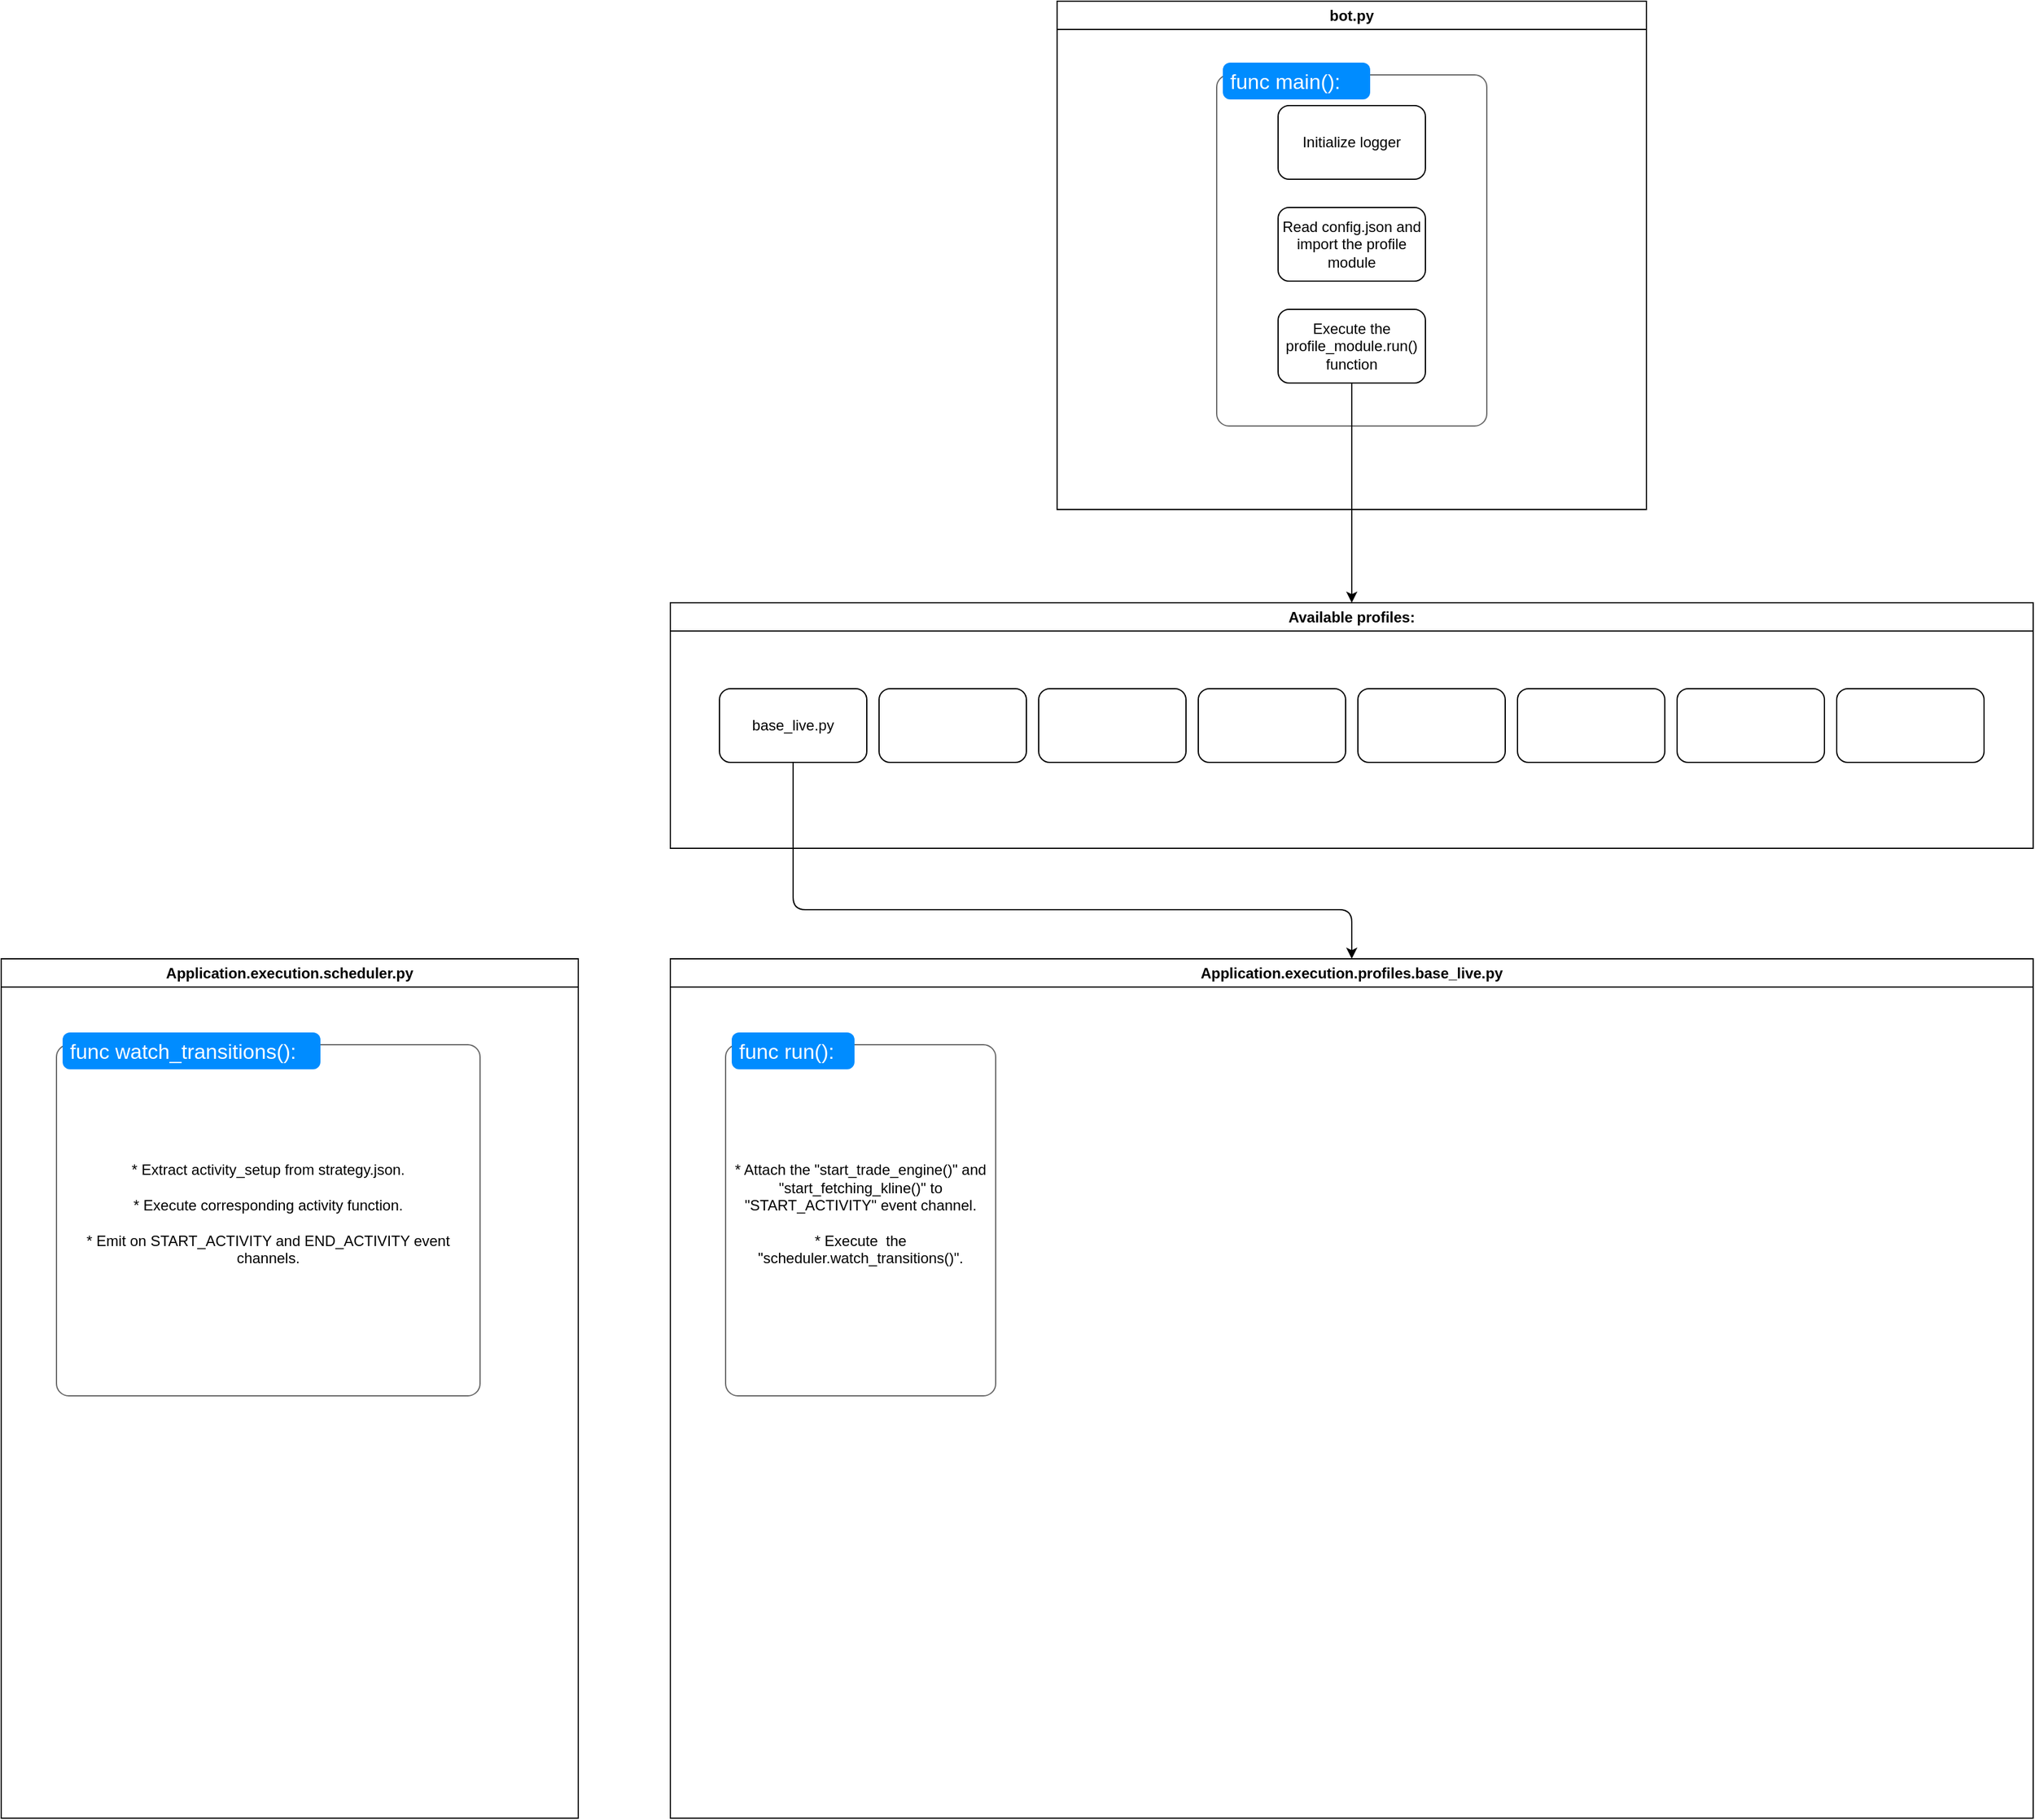 <mxfile>
    <diagram id="bUYJuNmFrbV8m6pwbn9G" name="Page-1">
        <mxGraphModel dx="2460" dy="1144" grid="1" gridSize="10" guides="1" tooltips="1" connect="1" arrows="1" fold="1" page="0" pageScale="1" pageWidth="1169" pageHeight="827" math="0" shadow="0">
            <root>
                <mxCell id="0"/>
                <mxCell id="1" parent="0"/>
                <mxCell id="5" value="bot.py" style="swimlane;whiteSpace=wrap;html=1;" parent="1" vertex="1">
                    <mxGeometry x="70" width="480" height="414" as="geometry"/>
                </mxCell>
                <mxCell id="27" value="" style="shape=mxgraph.mockup.containers.marginRect;rectMarginTop=10;strokeColor=#666666;strokeWidth=1;dashed=0;rounded=1;arcSize=5;recursiveResize=0;" parent="5" vertex="1">
                    <mxGeometry x="130" y="50" width="220" height="296" as="geometry"/>
                </mxCell>
                <mxCell id="28" value="func main():" style="shape=rect;strokeColor=none;fillColor=#008cff;strokeWidth=1;dashed=0;rounded=1;arcSize=20;fontColor=#ffffff;fontSize=17;spacing=2;spacingTop=-2;align=left;autosize=1;spacingLeft=4;resizeWidth=0;resizeHeight=0;perimeter=none;" parent="27" vertex="1">
                    <mxGeometry x="5" width="120" height="30" as="geometry"/>
                </mxCell>
                <mxCell id="29" value="Initialize logger" style="rounded=1;whiteSpace=wrap;html=1;" parent="27" vertex="1">
                    <mxGeometry x="50" y="35" width="120" height="60" as="geometry"/>
                </mxCell>
                <mxCell id="30" value="Read config.json and import the profile module" style="rounded=1;whiteSpace=wrap;html=1;" parent="27" vertex="1">
                    <mxGeometry x="50" y="118" width="120" height="60" as="geometry"/>
                </mxCell>
                <mxCell id="31" value="Execute the profile_module.run() function" style="rounded=1;whiteSpace=wrap;html=1;" parent="27" vertex="1">
                    <mxGeometry x="50" y="201" width="120" height="60" as="geometry"/>
                </mxCell>
                <mxCell id="6" value="Available profiles:" style="swimlane;whiteSpace=wrap;html=1;" parent="1" vertex="1">
                    <mxGeometry x="-245" y="490" width="1110" height="200" as="geometry"/>
                </mxCell>
                <mxCell id="7" value="base_live.py" style="rounded=1;whiteSpace=wrap;html=1;" parent="6" vertex="1">
                    <mxGeometry x="40" y="70" width="120" height="60" as="geometry"/>
                </mxCell>
                <mxCell id="8" value="" style="rounded=1;whiteSpace=wrap;html=1;" parent="6" vertex="1">
                    <mxGeometry x="170" y="70" width="120" height="60" as="geometry"/>
                </mxCell>
                <mxCell id="9" value="" style="rounded=1;whiteSpace=wrap;html=1;" parent="6" vertex="1">
                    <mxGeometry x="300" y="70" width="120" height="60" as="geometry"/>
                </mxCell>
                <mxCell id="10" value="" style="rounded=1;whiteSpace=wrap;html=1;" parent="6" vertex="1">
                    <mxGeometry x="430" y="70" width="120" height="60" as="geometry"/>
                </mxCell>
                <mxCell id="11" value="" style="rounded=1;whiteSpace=wrap;html=1;" parent="6" vertex="1">
                    <mxGeometry x="560" y="70" width="120" height="60" as="geometry"/>
                </mxCell>
                <mxCell id="12" value="" style="rounded=1;whiteSpace=wrap;html=1;" parent="6" vertex="1">
                    <mxGeometry x="690" y="70" width="120" height="60" as="geometry"/>
                </mxCell>
                <mxCell id="13" value="" style="rounded=1;whiteSpace=wrap;html=1;" parent="6" vertex="1">
                    <mxGeometry x="820" y="70" width="120" height="60" as="geometry"/>
                </mxCell>
                <mxCell id="14" value="" style="rounded=1;whiteSpace=wrap;html=1;" parent="6" vertex="1">
                    <mxGeometry x="950" y="70" width="120" height="60" as="geometry"/>
                </mxCell>
                <mxCell id="15" style="edgeStyle=orthogonalEdgeStyle;html=1;exitX=0.5;exitY=1;exitDx=0;exitDy=0;entryX=0.5;entryY=0;entryDx=0;entryDy=0;" parent="1" source="31" target="6" edge="1">
                    <mxGeometry relative="1" as="geometry">
                        <mxPoint x="310" y="364" as="sourcePoint"/>
                        <Array as="points">
                            <mxPoint x="310" y="390"/>
                            <mxPoint x="310" y="390"/>
                        </Array>
                    </mxGeometry>
                </mxCell>
                <mxCell id="16" value="Application.execution.profiles.base_live.py" style="swimlane;whiteSpace=wrap;html=1;" parent="1" vertex="1">
                    <mxGeometry x="-245" y="780" width="1110" height="700" as="geometry"/>
                </mxCell>
                <mxCell id="32" value="* Attach the &quot;start_trade_engine()&quot; and &quot;start_fetching_kline()&quot; to &quot;START_ACTIVITY&quot; event channel.&#10;&#10;* Execute  the &quot;scheduler.watch_transitions()&quot;." style="shape=mxgraph.mockup.containers.marginRect;rectMarginTop=10;strokeColor=#666666;strokeWidth=1;dashed=0;rounded=1;arcSize=5;recursiveResize=0;labelPosition=center;verticalLabelPosition=middle;align=center;verticalAlign=middle;whiteSpace=wrap;" vertex="1" parent="16">
                    <mxGeometry x="45" y="60" width="220" height="296" as="geometry"/>
                </mxCell>
                <mxCell id="33" value="func run():" style="shape=rect;strokeColor=none;fillColor=#008cff;strokeWidth=1;dashed=0;rounded=1;arcSize=20;fontColor=#ffffff;fontSize=17;spacing=2;spacingTop=-2;align=left;autosize=1;spacingLeft=4;resizeWidth=0;resizeHeight=0;perimeter=none;" vertex="1" parent="32">
                    <mxGeometry x="5" width="100" height="30" as="geometry"/>
                </mxCell>
                <mxCell id="25" style="edgeStyle=orthogonalEdgeStyle;html=1;exitX=0.5;exitY=1;exitDx=0;exitDy=0;entryX=0.5;entryY=0;entryDx=0;entryDy=0;" parent="1" source="7" target="16" edge="1">
                    <mxGeometry relative="1" as="geometry">
                        <Array as="points">
                            <mxPoint x="-145" y="740"/>
                            <mxPoint x="310" y="740"/>
                        </Array>
                    </mxGeometry>
                </mxCell>
                <mxCell id="37" value="Application.execution.scheduler.py" style="swimlane;whiteSpace=wrap;html=1;" vertex="1" parent="1">
                    <mxGeometry x="-790" y="780" width="470" height="700" as="geometry"/>
                </mxCell>
                <mxCell id="38" value="* Extract activity_setup from strategy.json.&#10;&#10;* Execute corresponding activity function.&#10;&#10;* Emit on START_ACTIVITY and END_ACTIVITY event channels." style="shape=mxgraph.mockup.containers.marginRect;rectMarginTop=10;strokeColor=#666666;strokeWidth=1;dashed=0;rounded=1;arcSize=5;recursiveResize=0;labelPosition=center;verticalLabelPosition=middle;align=center;verticalAlign=middle;whiteSpace=wrap;" vertex="1" parent="37">
                    <mxGeometry x="45" y="60" width="345" height="296" as="geometry"/>
                </mxCell>
                <mxCell id="39" value="func watch_transitions():" style="shape=rect;strokeColor=none;fillColor=#008cff;strokeWidth=1;dashed=0;rounded=1;arcSize=20;fontColor=#ffffff;fontSize=17;spacing=2;spacingTop=-2;align=left;autosize=1;spacingLeft=4;resizeWidth=0;resizeHeight=0;perimeter=none;" vertex="1" parent="38">
                    <mxGeometry x="5" width="210" height="30" as="geometry"/>
                </mxCell>
            </root>
        </mxGraphModel>
    </diagram>
</mxfile>